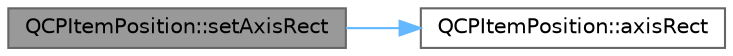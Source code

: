 digraph "QCPItemPosition::setAxisRect"
{
 // LATEX_PDF_SIZE
  bgcolor="transparent";
  edge [fontname=Helvetica,fontsize=10,labelfontname=Helvetica,labelfontsize=10];
  node [fontname=Helvetica,fontsize=10,shape=box,height=0.2,width=0.4];
  rankdir="LR";
  Node1 [label="QCPItemPosition::setAxisRect",height=0.2,width=0.4,color="gray40", fillcolor="grey60", style="filled", fontcolor="black",tooltip=" "];
  Node1 -> Node2 [color="steelblue1",style="solid"];
  Node2 [label="QCPItemPosition::axisRect",height=0.2,width=0.4,color="grey40", fillcolor="white", style="filled",URL="$class_q_c_p_item_position.html#ae4081cfe7575f922f403c6e3a2ce7891",tooltip=" "];
}
